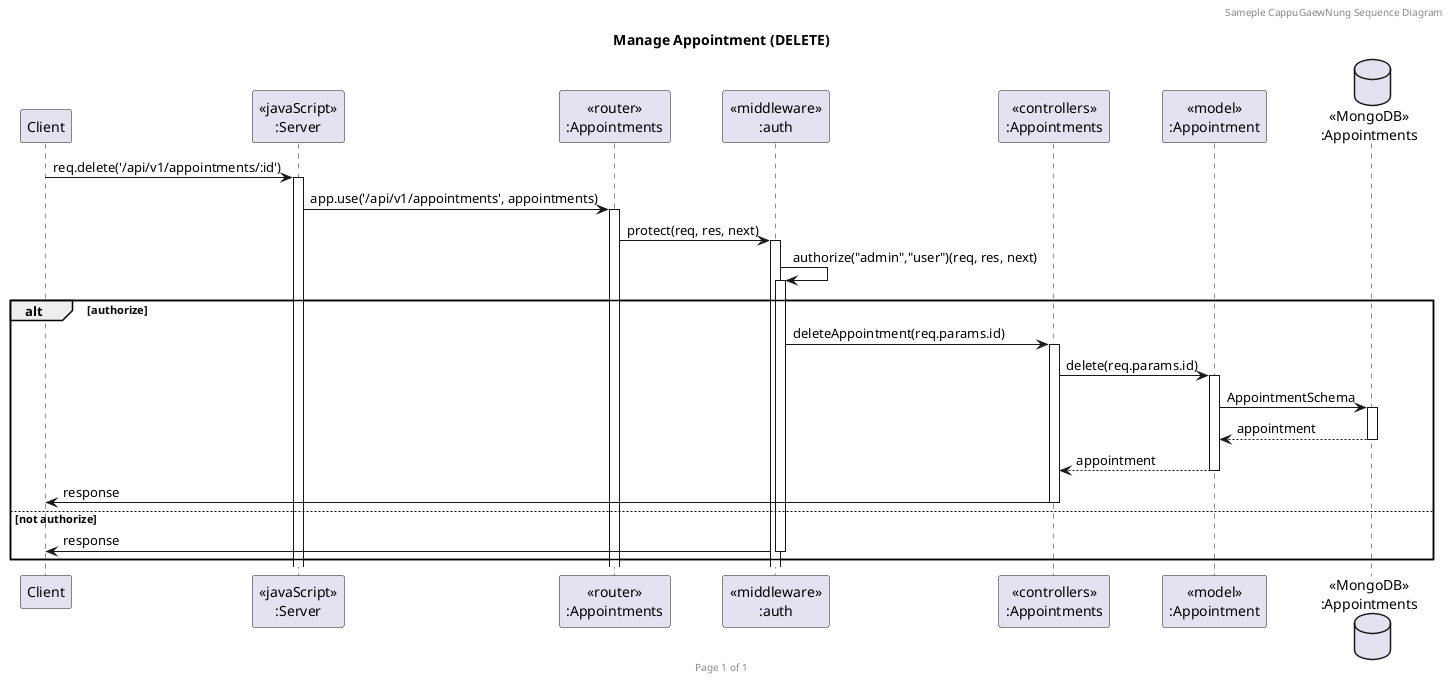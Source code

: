 @startuml ManageAppointmentDelete

header Sameple CappuGaewNung Sequence Diagram
footer Page %page% of %lastpage%
title "Manage Appointment (DELETE)"

participant "Client" as client
participant "<<javaScript>>\n:Server" as server
participant "<<router>>\n:Appointments" as routerAppointments
participant "<<middleware>>\n:auth" as middleware
participant "<<controllers>>\n:Appointments" as controllersAppointments
participant "<<model>>\n:Appointment" as modelAppointment
database "<<MongoDB>>\n:Appointments" as appointmentsDatabase

client->server ++:req.delete('/api/v1/appointments/:id')
server->routerAppointments ++:app.use('/api/v1/appointments', appointments)
routerAppointments->middleware ++:protect(req, res, next)
middleware->middleware ++:authorize("admin","user")(req, res, next)

alt authorize
    middleware->controllersAppointments ++:deleteAppointment(req.params.id)

    controllersAppointments->modelAppointment ++:delete(req.params.id)
    modelAppointment ->appointmentsDatabase ++: AppointmentSchema
    appointmentsDatabase --> modelAppointment --: appointment
    controllersAppointments <-- modelAppointment --:appointment
    controllersAppointments->client --:response
else not authorize
    middleware->client --:response
end

@enduml
